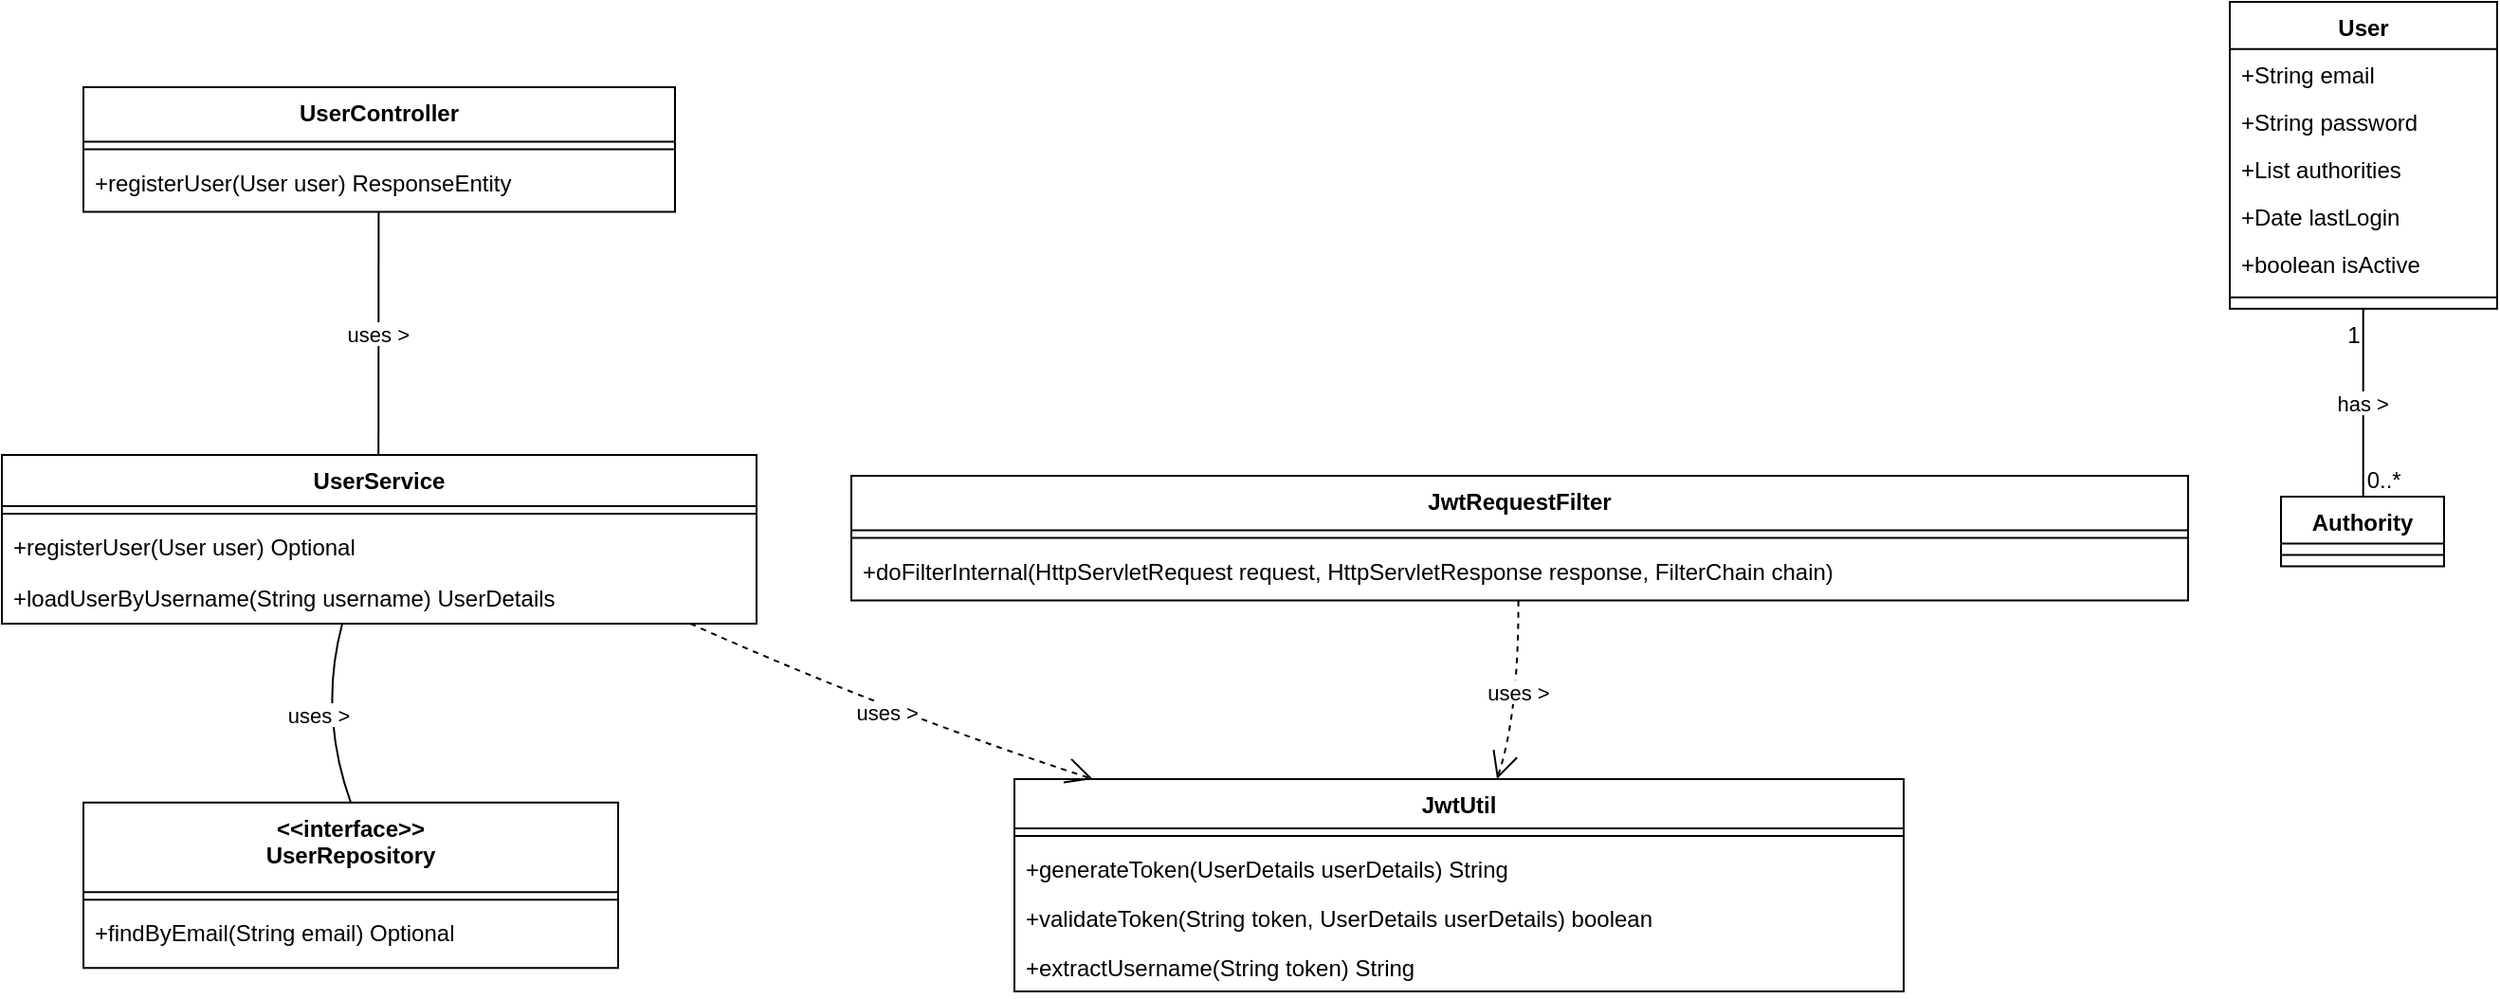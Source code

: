 <mxfile version="23.1.5" type="google">
  <diagram id="C5RBs43oDa-KdzZeNtuy" name="Page-1">
    <mxGraphModel grid="1" page="1" gridSize="10" guides="1" tooltips="1" connect="1" arrows="1" fold="1" pageScale="1" pageWidth="827" pageHeight="1169" math="0" shadow="0">
      <root>
        <mxCell id="WIyWlLk6GJQsqaUBKTNV-0" />
        <mxCell id="WIyWlLk6GJQsqaUBKTNV-1" parent="WIyWlLk6GJQsqaUBKTNV-0" />
        <mxCell id="kBATv63WddndtH7k1mCt-0" value="User" style="swimlane;fontStyle=1;align=center;verticalAlign=top;childLayout=stackLayout;horizontal=1;startSize=24.923;horizontalStack=0;resizeParent=1;resizeParentMax=0;resizeLast=0;collapsible=0;marginBottom=0;" vertex="1" parent="WIyWlLk6GJQsqaUBKTNV-1">
          <mxGeometry x="1295" y="520" width="141" height="161.923" as="geometry" />
        </mxCell>
        <mxCell id="kBATv63WddndtH7k1mCt-1" value="+String email" style="text;strokeColor=none;fillColor=none;align=left;verticalAlign=top;spacingLeft=4;spacingRight=4;overflow=hidden;rotatable=0;points=[[0,0.5],[1,0.5]];portConstraint=eastwest;" vertex="1" parent="kBATv63WddndtH7k1mCt-0">
          <mxGeometry y="24.923" width="141" height="25" as="geometry" />
        </mxCell>
        <mxCell id="kBATv63WddndtH7k1mCt-2" value="+String password" style="text;strokeColor=none;fillColor=none;align=left;verticalAlign=top;spacingLeft=4;spacingRight=4;overflow=hidden;rotatable=0;points=[[0,0.5],[1,0.5]];portConstraint=eastwest;" vertex="1" parent="kBATv63WddndtH7k1mCt-0">
          <mxGeometry y="49.923" width="141" height="25" as="geometry" />
        </mxCell>
        <mxCell id="kBATv63WddndtH7k1mCt-3" value="+List authorities" style="text;strokeColor=none;fillColor=none;align=left;verticalAlign=top;spacingLeft=4;spacingRight=4;overflow=hidden;rotatable=0;points=[[0,0.5],[1,0.5]];portConstraint=eastwest;" vertex="1" parent="kBATv63WddndtH7k1mCt-0">
          <mxGeometry y="74.923" width="141" height="25" as="geometry" />
        </mxCell>
        <mxCell id="kBATv63WddndtH7k1mCt-4" value="+Date lastLogin" style="text;strokeColor=none;fillColor=none;align=left;verticalAlign=top;spacingLeft=4;spacingRight=4;overflow=hidden;rotatable=0;points=[[0,0.5],[1,0.5]];portConstraint=eastwest;" vertex="1" parent="kBATv63WddndtH7k1mCt-0">
          <mxGeometry y="99.923" width="141" height="25" as="geometry" />
        </mxCell>
        <mxCell id="kBATv63WddndtH7k1mCt-5" value="+boolean isActive" style="text;strokeColor=none;fillColor=none;align=left;verticalAlign=top;spacingLeft=4;spacingRight=4;overflow=hidden;rotatable=0;points=[[0,0.5],[1,0.5]];portConstraint=eastwest;" vertex="1" parent="kBATv63WddndtH7k1mCt-0">
          <mxGeometry y="124.923" width="141" height="25" as="geometry" />
        </mxCell>
        <mxCell id="kBATv63WddndtH7k1mCt-6" style="line;strokeWidth=1;fillColor=none;align=left;verticalAlign=middle;spacingTop=-1;spacingLeft=3;spacingRight=3;rotatable=0;labelPosition=right;points=[];portConstraint=eastwest;strokeColor=inherit;" vertex="1" parent="kBATv63WddndtH7k1mCt-0">
          <mxGeometry y="149.923" width="141" height="12" as="geometry" />
        </mxCell>
        <mxCell id="kBATv63WddndtH7k1mCt-7" value="UserService" style="swimlane;fontStyle=1;align=center;verticalAlign=top;childLayout=stackLayout;horizontal=1;startSize=27;horizontalStack=0;resizeParent=1;resizeParentMax=0;resizeLast=0;collapsible=0;marginBottom=0;" vertex="1" parent="WIyWlLk6GJQsqaUBKTNV-1">
          <mxGeometry x="120" y="759" width="398" height="89" as="geometry" />
        </mxCell>
        <mxCell id="kBATv63WddndtH7k1mCt-8" style="line;strokeWidth=1;fillColor=none;align=left;verticalAlign=middle;spacingTop=-1;spacingLeft=3;spacingRight=3;rotatable=0;labelPosition=right;points=[];portConstraint=eastwest;strokeColor=inherit;" vertex="1" parent="kBATv63WddndtH7k1mCt-7">
          <mxGeometry y="27" width="398" height="8" as="geometry" />
        </mxCell>
        <mxCell id="kBATv63WddndtH7k1mCt-9" value="+registerUser(User user) Optional" style="text;strokeColor=none;fillColor=none;align=left;verticalAlign=top;spacingLeft=4;spacingRight=4;overflow=hidden;rotatable=0;points=[[0,0.5],[1,0.5]];portConstraint=eastwest;" vertex="1" parent="kBATv63WddndtH7k1mCt-7">
          <mxGeometry y="35" width="398" height="27" as="geometry" />
        </mxCell>
        <mxCell id="kBATv63WddndtH7k1mCt-10" value="+loadUserByUsername(String username) UserDetails" style="text;strokeColor=none;fillColor=none;align=left;verticalAlign=top;spacingLeft=4;spacingRight=4;overflow=hidden;rotatable=0;points=[[0,0.5],[1,0.5]];portConstraint=eastwest;" vertex="1" parent="kBATv63WddndtH7k1mCt-7">
          <mxGeometry y="62" width="398" height="27" as="geometry" />
        </mxCell>
        <mxCell id="kBATv63WddndtH7k1mCt-11" value="&lt;&lt;interface&gt;&gt;&#xa;UserRepository" style="swimlane;fontStyle=1;align=center;verticalAlign=top;childLayout=stackLayout;horizontal=1;startSize=47.25;horizontalStack=0;resizeParent=1;resizeParentMax=0;resizeLast=0;collapsible=0;marginBottom=0;" vertex="1" parent="WIyWlLk6GJQsqaUBKTNV-1">
          <mxGeometry x="163" y="942.38" width="282" height="87.25" as="geometry" />
        </mxCell>
        <mxCell id="kBATv63WddndtH7k1mCt-12" style="line;strokeWidth=1;fillColor=none;align=left;verticalAlign=middle;spacingTop=-1;spacingLeft=3;spacingRight=3;rotatable=0;labelPosition=right;points=[];portConstraint=eastwest;strokeColor=inherit;" vertex="1" parent="kBATv63WddndtH7k1mCt-11">
          <mxGeometry y="47.25" width="282" height="8" as="geometry" />
        </mxCell>
        <mxCell id="kBATv63WddndtH7k1mCt-13" value="+findByEmail(String email) Optional" style="text;strokeColor=none;fillColor=none;align=left;verticalAlign=top;spacingLeft=4;spacingRight=4;overflow=hidden;rotatable=0;points=[[0,0.5],[1,0.5]];portConstraint=eastwest;" vertex="1" parent="kBATv63WddndtH7k1mCt-11">
          <mxGeometry y="55.25" width="282" height="32" as="geometry" />
        </mxCell>
        <mxCell id="kBATv63WddndtH7k1mCt-14" value="JwtUtil" style="swimlane;fontStyle=1;align=center;verticalAlign=top;childLayout=stackLayout;horizontal=1;startSize=26;horizontalStack=0;resizeParent=1;resizeParentMax=0;resizeLast=0;collapsible=0;marginBottom=0;" vertex="1" parent="WIyWlLk6GJQsqaUBKTNV-1">
          <mxGeometry x="654" y="930" width="469" height="112" as="geometry" />
        </mxCell>
        <mxCell id="kBATv63WddndtH7k1mCt-15" style="line;strokeWidth=1;fillColor=none;align=left;verticalAlign=middle;spacingTop=-1;spacingLeft=3;spacingRight=3;rotatable=0;labelPosition=right;points=[];portConstraint=eastwest;strokeColor=inherit;" vertex="1" parent="kBATv63WddndtH7k1mCt-14">
          <mxGeometry y="26" width="469" height="8" as="geometry" />
        </mxCell>
        <mxCell id="kBATv63WddndtH7k1mCt-16" value="+generateToken(UserDetails userDetails) String" style="text;strokeColor=none;fillColor=none;align=left;verticalAlign=top;spacingLeft=4;spacingRight=4;overflow=hidden;rotatable=0;points=[[0,0.5],[1,0.5]];portConstraint=eastwest;" vertex="1" parent="kBATv63WddndtH7k1mCt-14">
          <mxGeometry y="34" width="469" height="26" as="geometry" />
        </mxCell>
        <mxCell id="kBATv63WddndtH7k1mCt-17" value="+validateToken(String token, UserDetails userDetails) boolean" style="text;strokeColor=none;fillColor=none;align=left;verticalAlign=top;spacingLeft=4;spacingRight=4;overflow=hidden;rotatable=0;points=[[0,0.5],[1,0.5]];portConstraint=eastwest;" vertex="1" parent="kBATv63WddndtH7k1mCt-14">
          <mxGeometry y="60" width="469" height="26" as="geometry" />
        </mxCell>
        <mxCell id="kBATv63WddndtH7k1mCt-18" value="+extractUsername(String token) String" style="text;strokeColor=none;fillColor=none;align=left;verticalAlign=top;spacingLeft=4;spacingRight=4;overflow=hidden;rotatable=0;points=[[0,0.5],[1,0.5]];portConstraint=eastwest;" vertex="1" parent="kBATv63WddndtH7k1mCt-14">
          <mxGeometry y="86" width="469" height="26" as="geometry" />
        </mxCell>
        <mxCell id="kBATv63WddndtH7k1mCt-19" value="JwtRequestFilter" style="swimlane;fontStyle=1;align=center;verticalAlign=top;childLayout=stackLayout;horizontal=1;startSize=28.8;horizontalStack=0;resizeParent=1;resizeParentMax=0;resizeLast=0;collapsible=0;marginBottom=0;" vertex="1" parent="WIyWlLk6GJQsqaUBKTNV-1">
          <mxGeometry x="568" y="770" width="705" height="65.8" as="geometry" />
        </mxCell>
        <mxCell id="kBATv63WddndtH7k1mCt-20" style="line;strokeWidth=1;fillColor=none;align=left;verticalAlign=middle;spacingTop=-1;spacingLeft=3;spacingRight=3;rotatable=0;labelPosition=right;points=[];portConstraint=eastwest;strokeColor=inherit;" vertex="1" parent="kBATv63WddndtH7k1mCt-19">
          <mxGeometry y="28.8" width="705" height="8" as="geometry" />
        </mxCell>
        <mxCell id="kBATv63WddndtH7k1mCt-21" value="+doFilterInternal(HttpServletRequest request, HttpServletResponse response, FilterChain chain)" style="text;strokeColor=none;fillColor=none;align=left;verticalAlign=top;spacingLeft=4;spacingRight=4;overflow=hidden;rotatable=0;points=[[0,0.5],[1,0.5]];portConstraint=eastwest;" vertex="1" parent="kBATv63WddndtH7k1mCt-19">
          <mxGeometry y="36.8" width="705" height="29" as="geometry" />
        </mxCell>
        <mxCell id="kBATv63WddndtH7k1mCt-22" value="UserController" style="swimlane;fontStyle=1;align=center;verticalAlign=top;childLayout=stackLayout;horizontal=1;startSize=28.8;horizontalStack=0;resizeParent=1;resizeParentMax=0;resizeLast=0;collapsible=0;marginBottom=0;" vertex="1" parent="WIyWlLk6GJQsqaUBKTNV-1">
          <mxGeometry x="163" y="565" width="312" height="65.8" as="geometry" />
        </mxCell>
        <mxCell id="kBATv63WddndtH7k1mCt-23" style="line;strokeWidth=1;fillColor=none;align=left;verticalAlign=middle;spacingTop=-1;spacingLeft=3;spacingRight=3;rotatable=0;labelPosition=right;points=[];portConstraint=eastwest;strokeColor=inherit;" vertex="1" parent="kBATv63WddndtH7k1mCt-22">
          <mxGeometry y="28.8" width="312" height="8" as="geometry" />
        </mxCell>
        <mxCell id="kBATv63WddndtH7k1mCt-24" value="+registerUser(User user) ResponseEntity" style="text;strokeColor=none;fillColor=none;align=left;verticalAlign=top;spacingLeft=4;spacingRight=4;overflow=hidden;rotatable=0;points=[[0,0.5],[1,0.5]];portConstraint=eastwest;" vertex="1" parent="kBATv63WddndtH7k1mCt-22">
          <mxGeometry y="36.8" width="312" height="29" as="geometry" />
        </mxCell>
        <mxCell id="kBATv63WddndtH7k1mCt-25" value="Authority" style="swimlane;fontStyle=1;align=center;verticalAlign=top;childLayout=stackLayout;horizontal=1;startSize=24.75;horizontalStack=0;resizeParent=1;resizeParentMax=0;resizeLast=0;collapsible=0;marginBottom=0;" vertex="1" parent="WIyWlLk6GJQsqaUBKTNV-1">
          <mxGeometry x="1322" y="781" width="86" height="36.75" as="geometry" />
        </mxCell>
        <mxCell id="kBATv63WddndtH7k1mCt-26" style="line;strokeWidth=1;fillColor=none;align=left;verticalAlign=middle;spacingTop=-1;spacingLeft=3;spacingRight=3;rotatable=0;labelPosition=right;points=[];portConstraint=eastwest;strokeColor=inherit;" vertex="1" parent="kBATv63WddndtH7k1mCt-25">
          <mxGeometry y="24.75" width="86" height="12" as="geometry" />
        </mxCell>
        <mxCell id="kBATv63WddndtH7k1mCt-27" value="has &gt;" style="curved=1;startArrow=none;endArrow=none;exitX=0.499;exitY=1;entryX=0.504;entryY=0;rounded=0;" edge="1" parent="WIyWlLk6GJQsqaUBKTNV-1" source="kBATv63WddndtH7k1mCt-0" target="kBATv63WddndtH7k1mCt-25">
          <mxGeometry relative="1" as="geometry">
            <Array as="points" />
          </mxGeometry>
        </mxCell>
        <mxCell id="kBATv63WddndtH7k1mCt-28" value="1" style="edgeLabel;resizable=0;labelBackgroundColor=none;fontSize=12;align=right;verticalAlign=top;" vertex="1" parent="kBATv63WddndtH7k1mCt-27">
          <mxGeometry x="-1" relative="1" as="geometry" />
        </mxCell>
        <mxCell id="kBATv63WddndtH7k1mCt-29" value="0..*" style="edgeLabel;resizable=0;labelBackgroundColor=none;fontSize=12;align=left;verticalAlign=bottom;" vertex="1" parent="kBATv63WddndtH7k1mCt-27">
          <mxGeometry x="1" relative="1" as="geometry" />
        </mxCell>
        <mxCell id="kBATv63WddndtH7k1mCt-30" value="uses &gt;" style="curved=1;startArrow=none;endArrow=none;exitX=0.452;exitY=0.99;entryX=0.5;entryY=-0.002;rounded=0;" edge="1" parent="WIyWlLk6GJQsqaUBKTNV-1" source="kBATv63WddndtH7k1mCt-7" target="kBATv63WddndtH7k1mCt-11">
          <mxGeometry relative="1" as="geometry">
            <Array as="points">
              <mxPoint x="287" y="895" />
            </Array>
          </mxGeometry>
        </mxCell>
        <mxCell id="kBATv63WddndtH7k1mCt-31" value="uses &gt;" style="curved=1;dashed=1;startArrow=none;endArrow=open;endSize=12;exitX=0.904;exitY=0.99;entryX=0.085;entryY=-0.004;rounded=0;" edge="1" parent="WIyWlLk6GJQsqaUBKTNV-1" source="kBATv63WddndtH7k1mCt-7" target="kBATv63WddndtH7k1mCt-14">
          <mxGeometry relative="1" as="geometry">
            <Array as="points">
              <mxPoint x="588" y="895" />
            </Array>
          </mxGeometry>
        </mxCell>
        <mxCell id="kBATv63WddndtH7k1mCt-32" value="uses &gt;" style="curved=1;startArrow=none;endArrow=none;exitX=0.499;exitY=1;entryX=0.499;entryY=-0.005;rounded=0;" edge="1" parent="WIyWlLk6GJQsqaUBKTNV-1" source="kBATv63WddndtH7k1mCt-22" target="kBATv63WddndtH7k1mCt-7">
          <mxGeometry relative="1" as="geometry">
            <Array as="points" />
          </mxGeometry>
        </mxCell>
        <mxCell id="kBATv63WddndtH7k1mCt-33" value="uses &gt;" style="curved=1;dashed=1;startArrow=none;endArrow=open;endSize=12;exitX=0.499;exitY=0.997;entryX=0.543;entryY=-0.004;rounded=0;" edge="1" parent="WIyWlLk6GJQsqaUBKTNV-1" source="kBATv63WddndtH7k1mCt-19" target="kBATv63WddndtH7k1mCt-14">
          <mxGeometry relative="1" as="geometry">
            <Array as="points">
              <mxPoint x="920" y="895" />
            </Array>
          </mxGeometry>
        </mxCell>
      </root>
    </mxGraphModel>
  </diagram>
</mxfile>
